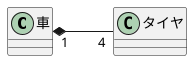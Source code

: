 @startuml クラス図
left to right direction
class "車" as car {

}
class "タイヤ" as taiya{

}
car "1"*--"4" taiya
@enduml